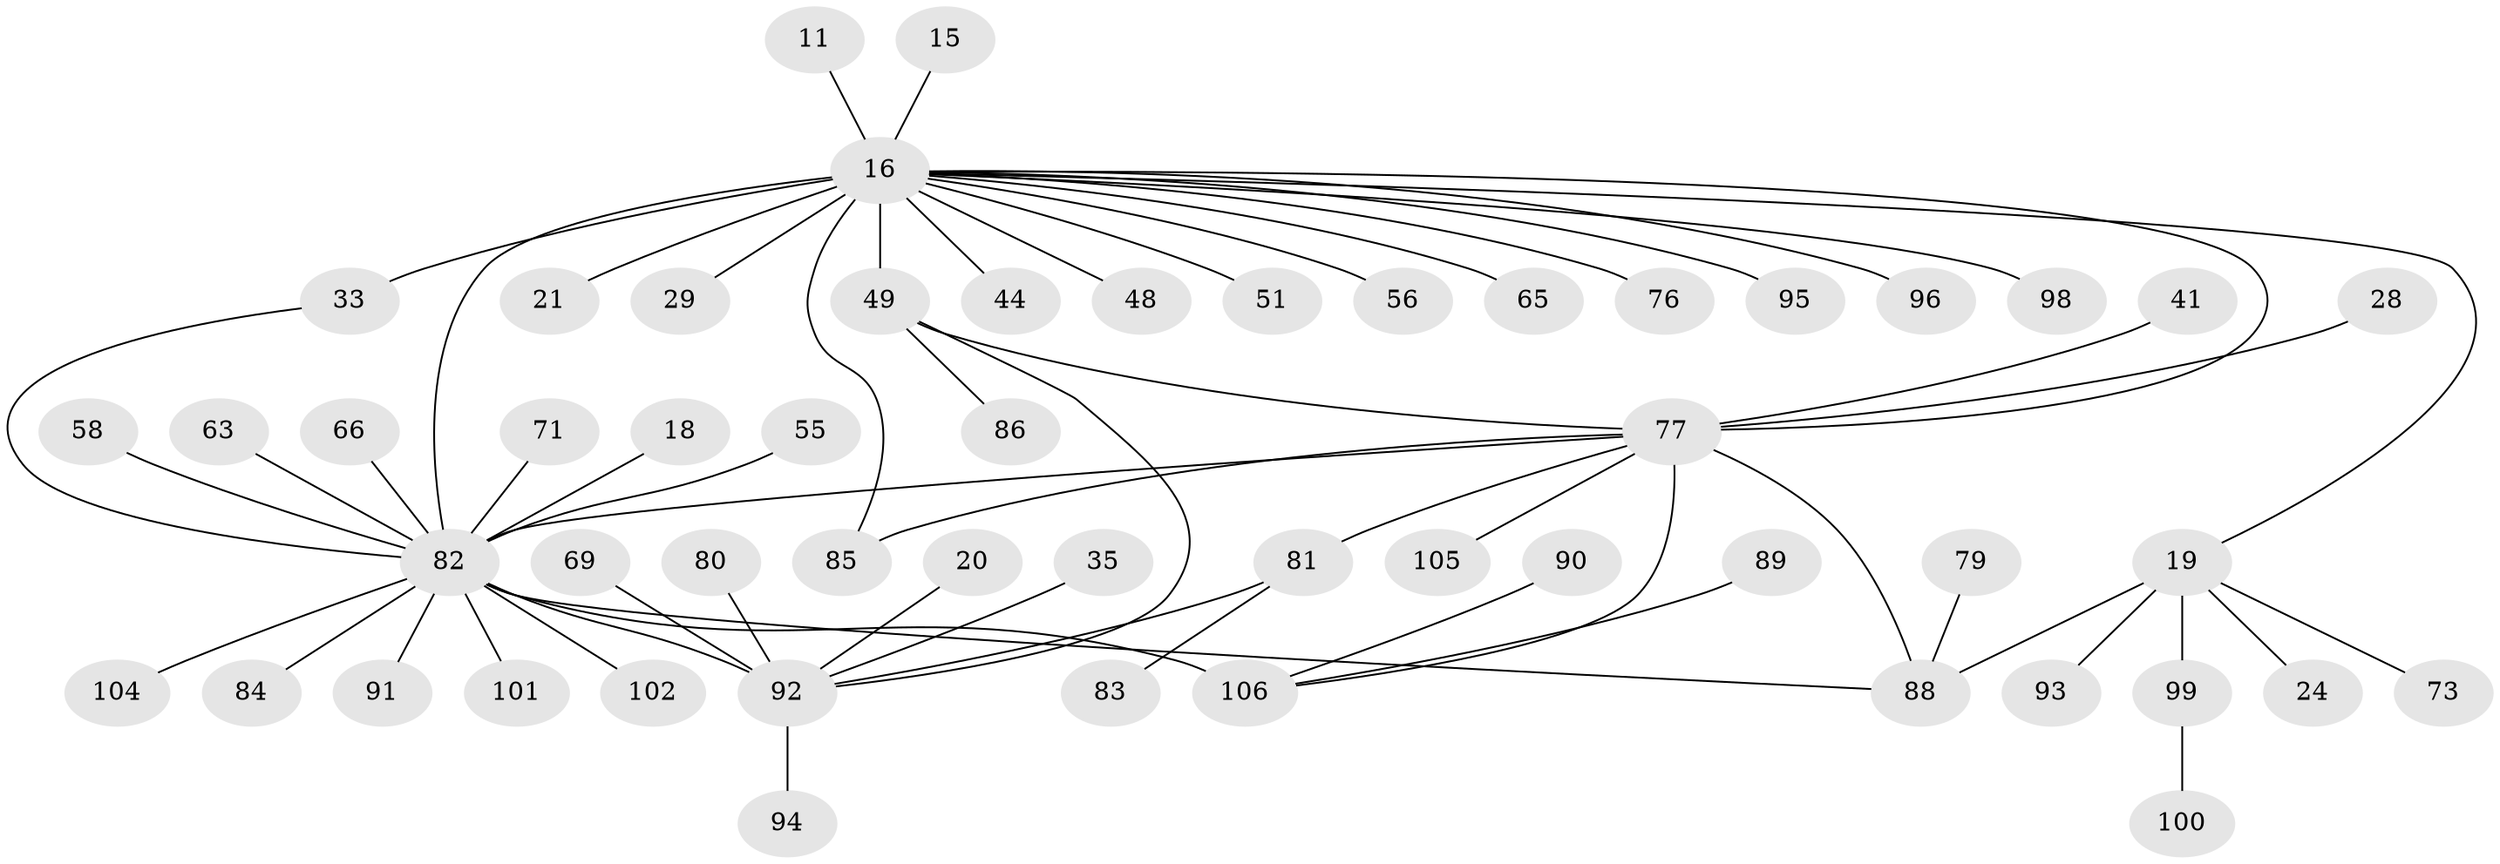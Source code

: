 // original degree distribution, {29: 0.009433962264150943, 15: 0.009433962264150943, 4: 0.08490566037735849, 5: 0.03773584905660377, 2: 0.2358490566037736, 7: 0.03773584905660377, 12: 0.009433962264150943, 1: 0.4339622641509434, 9: 0.009433962264150943, 3: 0.12264150943396226, 8: 0.009433962264150943}
// Generated by graph-tools (version 1.1) at 2025/48/03/09/25 04:48:02]
// undirected, 53 vertices, 61 edges
graph export_dot {
graph [start="1"]
  node [color=gray90,style=filled];
  11;
  15 [super="+8"];
  16 [super="+1"];
  18;
  19 [super="+6"];
  20;
  21;
  24;
  28;
  29;
  33 [super="+5"];
  35;
  41;
  44;
  48;
  49 [super="+45+26"];
  51;
  55;
  56;
  58;
  63;
  65;
  66 [super="+39"];
  69;
  71;
  73;
  76;
  77 [super="+7"];
  79;
  80;
  81;
  82 [super="+72+38+50+31+67"];
  83;
  84;
  85 [super="+12"];
  86;
  88 [super="+25"];
  89;
  90;
  91 [super="+14"];
  92 [super="+78+75"];
  93;
  94 [super="+57"];
  95;
  96;
  98;
  99 [super="+37+53+70"];
  100;
  101;
  102;
  104;
  105;
  106 [super="+103+97"];
  11 -- 16;
  15 -- 16;
  16 -- 44;
  16 -- 49 [weight=3];
  16 -- 51 [weight=2];
  16 -- 77 [weight=3];
  16 -- 65;
  16 -- 76;
  16 -- 21;
  16 -- 85 [weight=2];
  16 -- 29;
  16 -- 95;
  16 -- 33 [weight=2];
  16 -- 96;
  16 -- 98;
  16 -- 48;
  16 -- 56;
  16 -- 19;
  16 -- 82 [weight=10];
  18 -- 82;
  19 -- 88 [weight=2];
  19 -- 24;
  19 -- 73;
  19 -- 93;
  19 -- 99;
  20 -- 92;
  28 -- 77;
  33 -- 82;
  35 -- 92;
  41 -- 77;
  49 -- 86;
  49 -- 77;
  49 -- 92 [weight=3];
  55 -- 82;
  58 -- 82;
  63 -- 82;
  66 -- 82;
  69 -- 92;
  71 -- 82;
  77 -- 81 [weight=2];
  77 -- 82;
  77 -- 85;
  77 -- 105;
  77 -- 88;
  77 -- 106;
  79 -- 88;
  80 -- 92;
  81 -- 83;
  81 -- 92;
  82 -- 104 [weight=2];
  82 -- 106 [weight=4];
  82 -- 84;
  82 -- 88;
  82 -- 91;
  82 -- 101;
  82 -- 102;
  82 -- 92 [weight=6];
  89 -- 106;
  90 -- 106;
  92 -- 94;
  99 -- 100;
}
